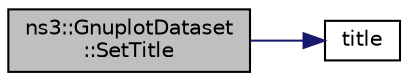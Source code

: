 digraph "ns3::GnuplotDataset::SetTitle"
{
  edge [fontname="Helvetica",fontsize="10",labelfontname="Helvetica",labelfontsize="10"];
  node [fontname="Helvetica",fontsize="10",shape=record];
  rankdir="LR";
  Node1 [label="ns3::GnuplotDataset\l::SetTitle",height=0.2,width=0.4,color="black", fillcolor="grey75", style="filled", fontcolor="black"];
  Node1 -> Node2 [color="midnightblue",fontsize="10",style="solid"];
  Node2 [label="title",height=0.2,width=0.4,color="black", fillcolor="white", style="filled",URL="$d9/d6a/lte__link__budget_8m.html#a5b09b57ee35b13a452f0c089c0709f8b"];
}
